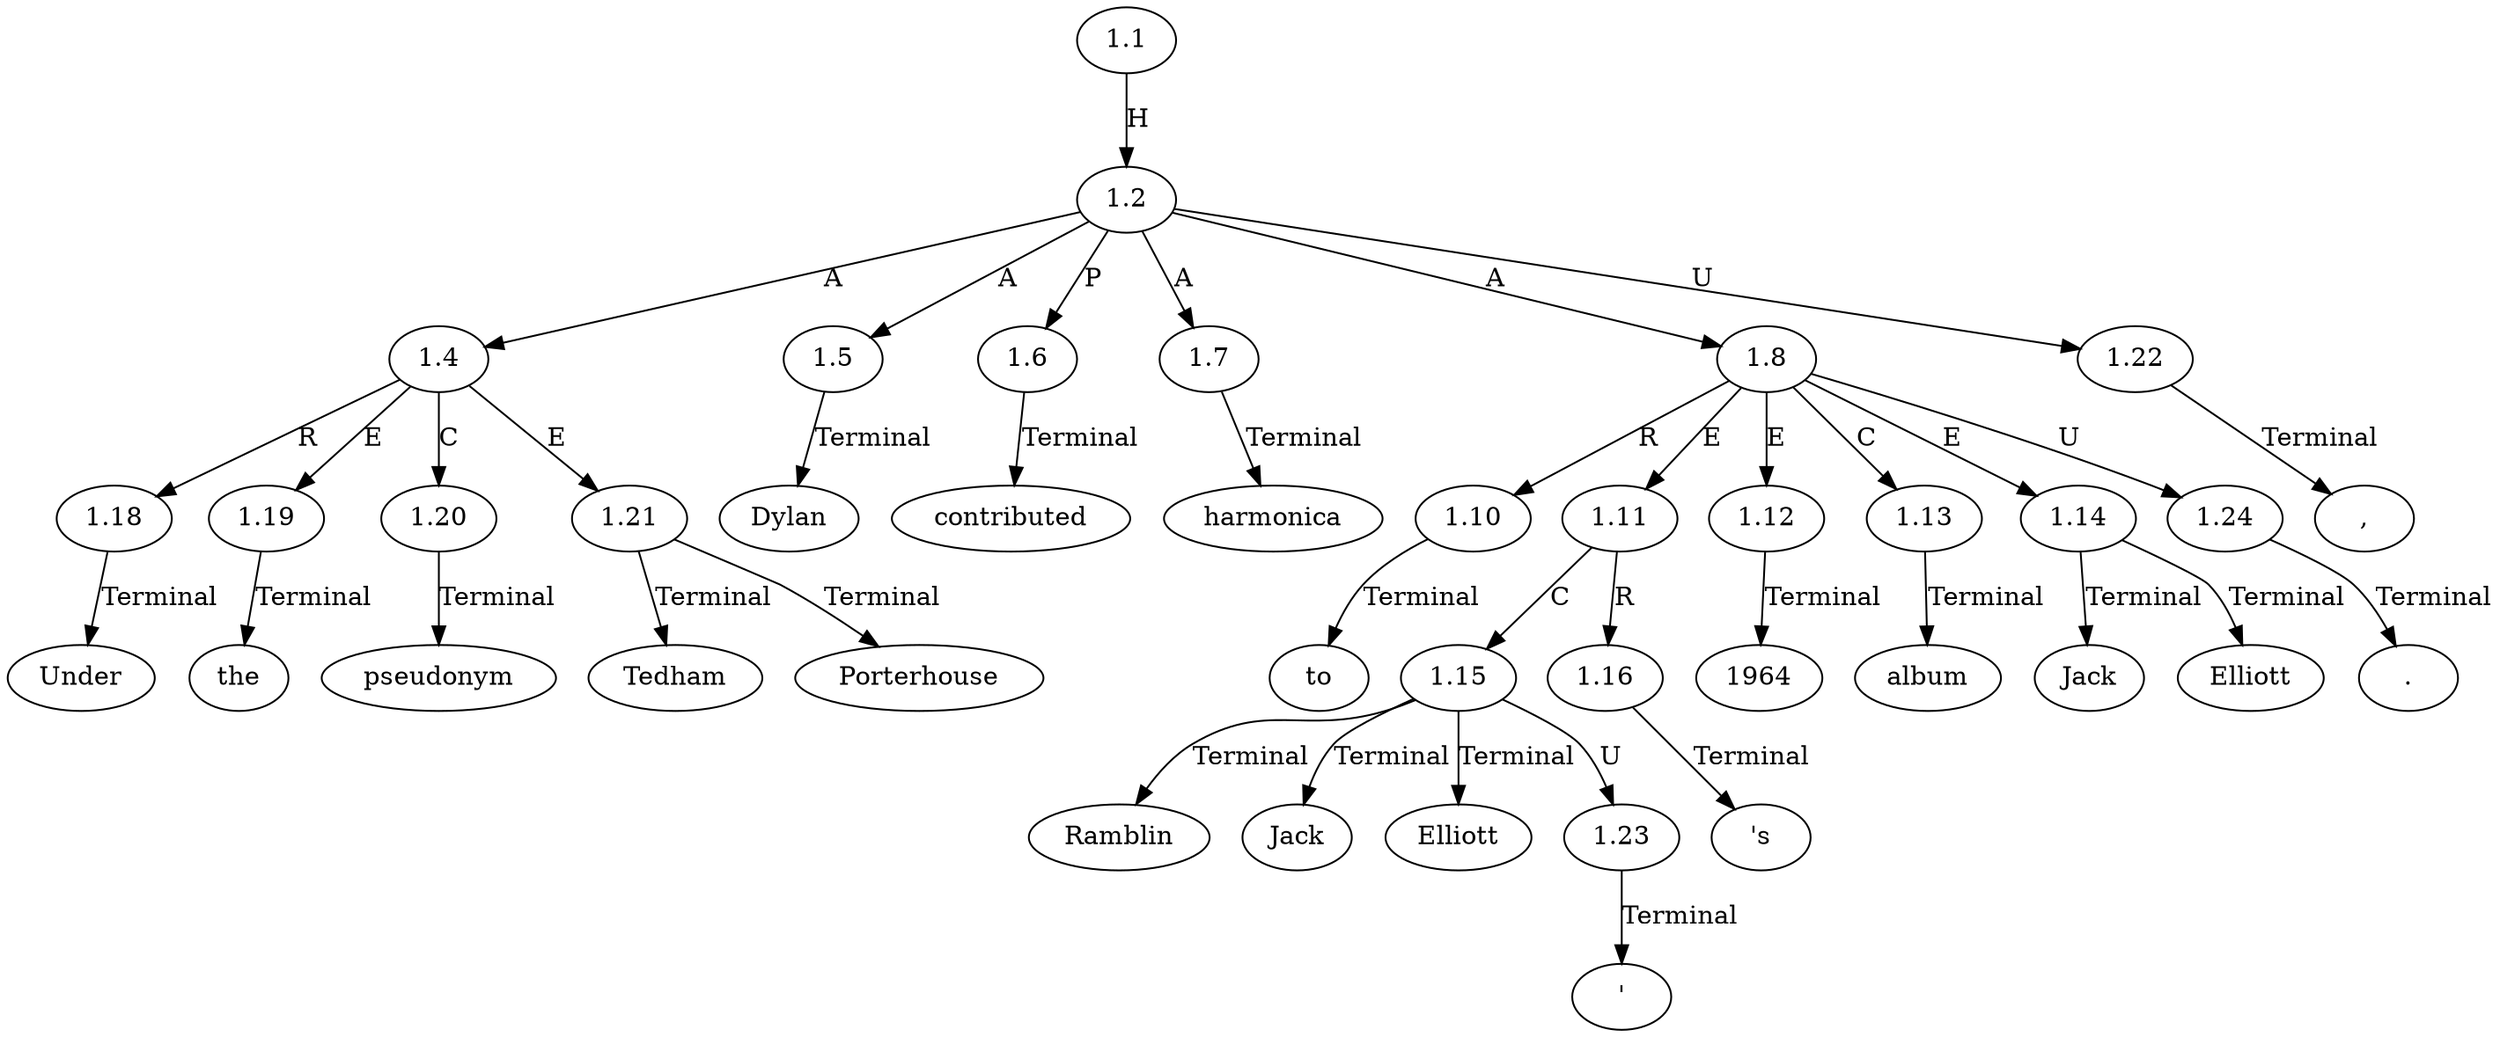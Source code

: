 // Graph
digraph {
	0.1 [label=Under ordering=out]
	0.10 [label=to ordering=out]
	0.11 [label=Ramblin ordering=out]
	0.12 [label="'" ordering=out]
	0.13 [label=Jack ordering=out]
	0.14 [label=Elliott ordering=out]
	0.15 [label="'s" ordering=out]
	0.16 [label=1964 ordering=out]
	0.17 [label=album ordering=out]
	0.18 [label=Jack ordering=out]
	0.19 [label=Elliott ordering=out]
	0.2 [label=the ordering=out]
	0.20 [label="." ordering=out]
	0.3 [label=pseudonym ordering=out]
	0.4 [label=Tedham ordering=out]
	0.5 [label=Porterhouse ordering=out]
	0.6 [label="," ordering=out]
	0.7 [label=Dylan ordering=out]
	0.8 [label=contributed ordering=out]
	0.9 [label=harmonica ordering=out]
	1.1 [label=1.1 ordering=out]
	1.2 [label=1.2 ordering=out]
	1.4 [label=1.4 ordering=out]
	1.5 [label=1.5 ordering=out]
	1.6 [label=1.6 ordering=out]
	1.7 [label=1.7 ordering=out]
	1.8 [label=1.8 ordering=out]
	1.10 [label=1.10 ordering=out]
	1.11 [label=1.11 ordering=out]
	1.12 [label=1.12 ordering=out]
	1.13 [label=1.13 ordering=out]
	1.14 [label=1.14 ordering=out]
	1.15 [label=1.15 ordering=out]
	1.16 [label=1.16 ordering=out]
	1.18 [label=1.18 ordering=out]
	1.19 [label=1.19 ordering=out]
	1.20 [label=1.20 ordering=out]
	1.21 [label=1.21 ordering=out]
	1.22 [label=1.22 ordering=out]
	1.23 [label=1.23 ordering=out]
	1.24 [label=1.24 ordering=out]
	1.1 -> 1.2 [label=H ordering=out]
	1.2 -> 1.4 [label=A ordering=out]
	1.2 -> 1.5 [label=A ordering=out]
	1.2 -> 1.6 [label=P ordering=out]
	1.2 -> 1.7 [label=A ordering=out]
	1.2 -> 1.8 [label=A ordering=out]
	1.2 -> 1.22 [label=U ordering=out]
	1.4 -> 1.18 [label=R ordering=out]
	1.4 -> 1.19 [label=E ordering=out]
	1.4 -> 1.20 [label=C ordering=out]
	1.4 -> 1.21 [label=E ordering=out]
	1.5 -> 0.7 [label=Terminal ordering=out]
	1.6 -> 0.8 [label=Terminal ordering=out]
	1.7 -> 0.9 [label=Terminal ordering=out]
	1.8 -> 1.10 [label=R ordering=out]
	1.8 -> 1.11 [label=E ordering=out]
	1.8 -> 1.12 [label=E ordering=out]
	1.8 -> 1.13 [label=C ordering=out]
	1.8 -> 1.14 [label=E ordering=out]
	1.8 -> 1.24 [label=U ordering=out]
	1.10 -> 0.10 [label=Terminal ordering=out]
	1.11 -> 1.15 [label=C ordering=out]
	1.11 -> 1.16 [label=R ordering=out]
	1.12 -> 0.16 [label=Terminal ordering=out]
	1.13 -> 0.17 [label=Terminal ordering=out]
	1.14 -> 0.18 [label=Terminal ordering=out]
	1.14 -> 0.19 [label=Terminal ordering=out]
	1.15 -> 0.11 [label=Terminal ordering=out]
	1.15 -> 0.13 [label=Terminal ordering=out]
	1.15 -> 0.14 [label=Terminal ordering=out]
	1.15 -> 1.23 [label=U ordering=out]
	1.16 -> 0.15 [label=Terminal ordering=out]
	1.18 -> 0.1 [label=Terminal ordering=out]
	1.19 -> 0.2 [label=Terminal ordering=out]
	1.20 -> 0.3 [label=Terminal ordering=out]
	1.21 -> 0.4 [label=Terminal ordering=out]
	1.21 -> 0.5 [label=Terminal ordering=out]
	1.22 -> 0.6 [label=Terminal ordering=out]
	1.23 -> 0.12 [label=Terminal ordering=out]
	1.24 -> 0.20 [label=Terminal ordering=out]
}
